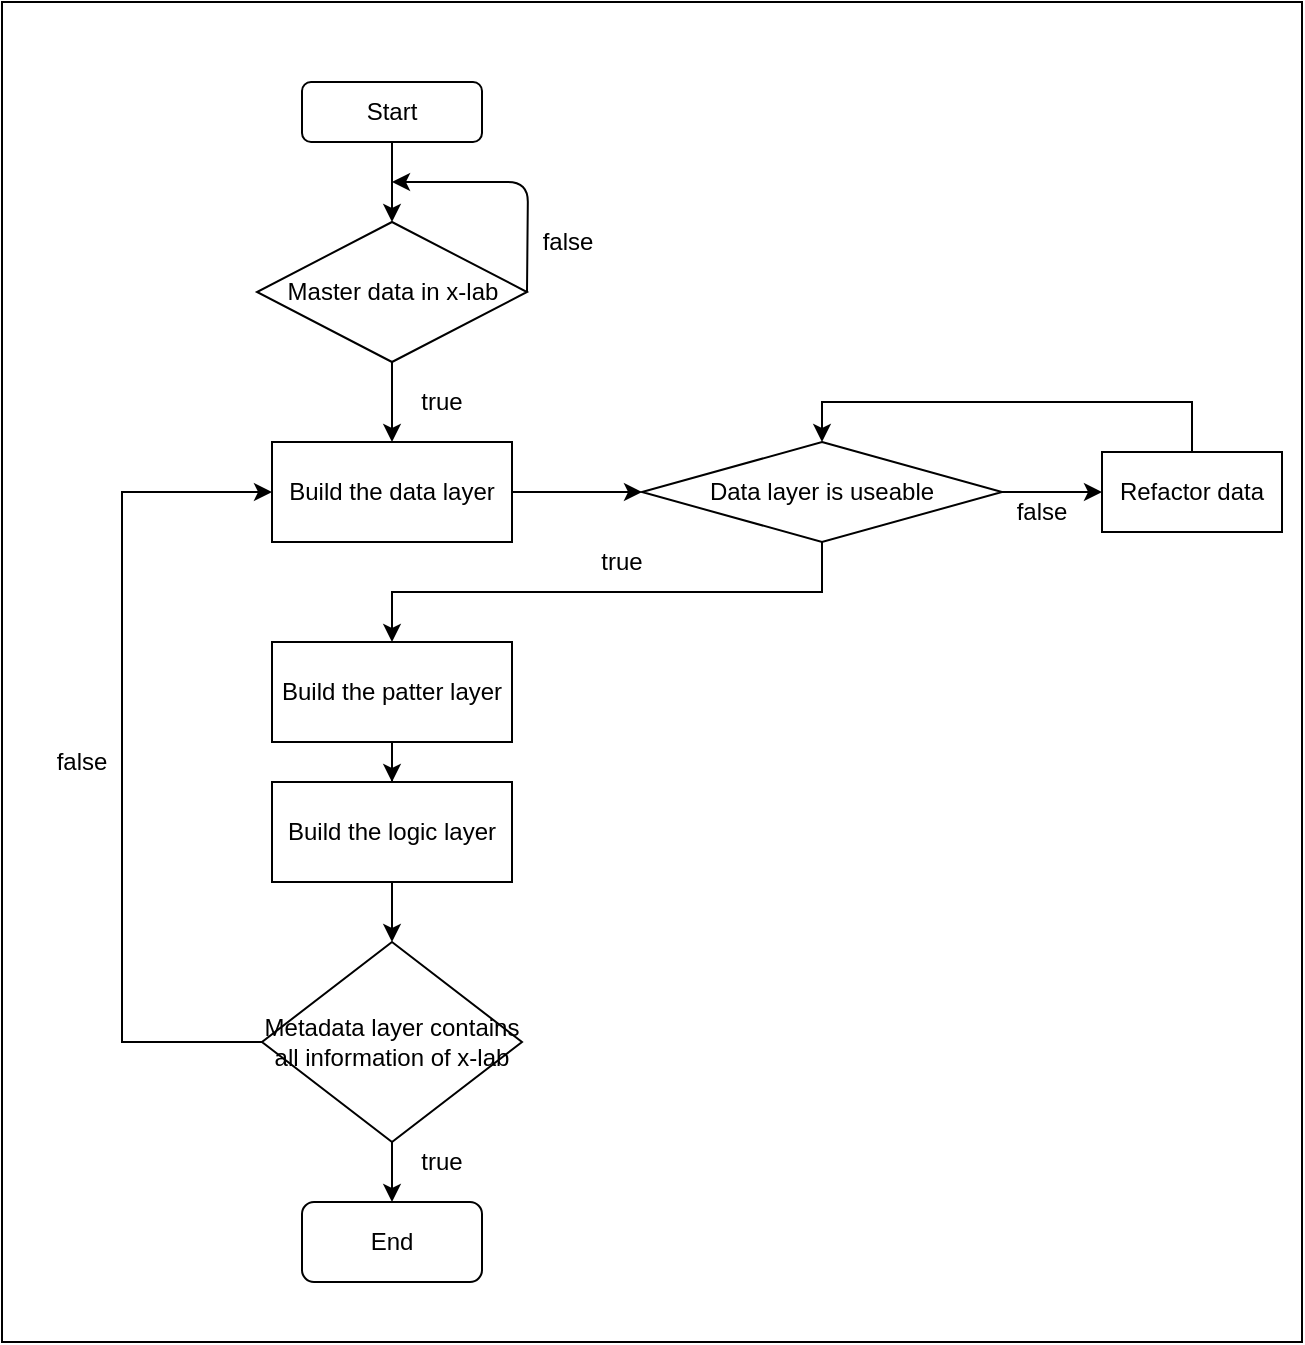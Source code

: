 <mxfile version="12.4.3" type="device" pages="1"><diagram id="-aFndbB2ZgGtZtCpxs-Q" name="Page-1"><mxGraphModel dx="784" dy="838" grid="1" gridSize="10" guides="1" tooltips="1" connect="1" arrows="1" fold="1" page="1" pageScale="1" pageWidth="827" pageHeight="1169" math="0" shadow="0"><root><mxCell id="0"/><mxCell id="1" parent="0"/><mxCell id="2oQAF7BX2BoJgIWre904-33" value="" style="rounded=0;whiteSpace=wrap;html=1;" vertex="1" parent="1"><mxGeometry x="120" y="80" width="650" height="670" as="geometry"/></mxCell><mxCell id="2oQAF7BX2BoJgIWre904-4" value="" style="edgeStyle=orthogonalEdgeStyle;rounded=0;orthogonalLoop=1;jettySize=auto;html=1;" edge="1" parent="1" source="2oQAF7BX2BoJgIWre904-1" target="2oQAF7BX2BoJgIWre904-3"><mxGeometry relative="1" as="geometry"/></mxCell><mxCell id="2oQAF7BX2BoJgIWre904-1" value="Start" style="rounded=1;whiteSpace=wrap;html=1;" vertex="1" parent="1"><mxGeometry x="270" y="120" width="90" height="30" as="geometry"/></mxCell><mxCell id="2oQAF7BX2BoJgIWre904-2" value="End" style="rounded=1;whiteSpace=wrap;html=1;" vertex="1" parent="1"><mxGeometry x="270" y="680" width="90" height="40" as="geometry"/></mxCell><mxCell id="2oQAF7BX2BoJgIWre904-13" value="" style="edgeStyle=orthogonalEdgeStyle;rounded=0;orthogonalLoop=1;jettySize=auto;html=1;" edge="1" parent="1" source="2oQAF7BX2BoJgIWre904-3" target="2oQAF7BX2BoJgIWre904-8"><mxGeometry relative="1" as="geometry"/></mxCell><mxCell id="2oQAF7BX2BoJgIWre904-3" value="Master data in x-lab" style="rhombus;whiteSpace=wrap;html=1;" vertex="1" parent="1"><mxGeometry x="247.5" y="190" width="135" height="70" as="geometry"/></mxCell><mxCell id="2oQAF7BX2BoJgIWre904-6" value="" style="endArrow=classic;html=1;exitX=1;exitY=0.5;exitDx=0;exitDy=0;" edge="1" parent="1" source="2oQAF7BX2BoJgIWre904-3"><mxGeometry width="50" height="50" relative="1" as="geometry"><mxPoint x="250" y="560" as="sourcePoint"/><mxPoint x="315" y="170" as="targetPoint"/><Array as="points"><mxPoint x="383" y="170"/></Array></mxGeometry></mxCell><mxCell id="2oQAF7BX2BoJgIWre904-7" value="false" style="text;html=1;strokeColor=none;fillColor=none;align=center;verticalAlign=middle;whiteSpace=wrap;rounded=0;" vertex="1" parent="1"><mxGeometry x="382.5" y="190" width="40" height="20" as="geometry"/></mxCell><mxCell id="2oQAF7BX2BoJgIWre904-15" value="" style="edgeStyle=orthogonalEdgeStyle;rounded=0;orthogonalLoop=1;jettySize=auto;html=1;" edge="1" parent="1" source="2oQAF7BX2BoJgIWre904-8" target="2oQAF7BX2BoJgIWre904-14"><mxGeometry relative="1" as="geometry"/></mxCell><mxCell id="2oQAF7BX2BoJgIWre904-8" value="Build the data layer" style="rounded=0;whiteSpace=wrap;html=1;" vertex="1" parent="1"><mxGeometry x="255" y="300" width="120" height="50" as="geometry"/></mxCell><mxCell id="2oQAF7BX2BoJgIWre904-25" style="edgeStyle=orthogonalEdgeStyle;rounded=0;orthogonalLoop=1;jettySize=auto;html=1;exitX=0.5;exitY=1;exitDx=0;exitDy=0;" edge="1" parent="1" source="2oQAF7BX2BoJgIWre904-9" target="2oQAF7BX2BoJgIWre904-10"><mxGeometry relative="1" as="geometry"/></mxCell><mxCell id="2oQAF7BX2BoJgIWre904-9" value="Build the patter layer" style="rounded=0;whiteSpace=wrap;html=1;" vertex="1" parent="1"><mxGeometry x="255" y="400" width="120" height="50" as="geometry"/></mxCell><mxCell id="2oQAF7BX2BoJgIWre904-28" style="edgeStyle=orthogonalEdgeStyle;rounded=0;orthogonalLoop=1;jettySize=auto;html=1;exitX=0.5;exitY=1;exitDx=0;exitDy=0;entryX=0.5;entryY=0;entryDx=0;entryDy=0;" edge="1" parent="1" source="2oQAF7BX2BoJgIWre904-10" target="2oQAF7BX2BoJgIWre904-27"><mxGeometry relative="1" as="geometry"/></mxCell><mxCell id="2oQAF7BX2BoJgIWre904-10" value="Build the logic layer" style="rounded=0;whiteSpace=wrap;html=1;" vertex="1" parent="1"><mxGeometry x="255" y="470" width="120" height="50" as="geometry"/></mxCell><mxCell id="2oQAF7BX2BoJgIWre904-18" value="" style="edgeStyle=orthogonalEdgeStyle;rounded=0;orthogonalLoop=1;jettySize=auto;html=1;" edge="1" parent="1" source="2oQAF7BX2BoJgIWre904-14" target="2oQAF7BX2BoJgIWre904-17"><mxGeometry relative="1" as="geometry"/></mxCell><mxCell id="2oQAF7BX2BoJgIWre904-21" style="edgeStyle=orthogonalEdgeStyle;rounded=0;orthogonalLoop=1;jettySize=auto;html=1;exitX=0.5;exitY=1;exitDx=0;exitDy=0;entryX=0.5;entryY=0;entryDx=0;entryDy=0;" edge="1" parent="1" source="2oQAF7BX2BoJgIWre904-14" target="2oQAF7BX2BoJgIWre904-9"><mxGeometry relative="1" as="geometry"/></mxCell><mxCell id="2oQAF7BX2BoJgIWre904-14" value="Data layer is useable" style="rhombus;whiteSpace=wrap;html=1;" vertex="1" parent="1"><mxGeometry x="440" y="300" width="180" height="50" as="geometry"/></mxCell><mxCell id="2oQAF7BX2BoJgIWre904-19" style="edgeStyle=orthogonalEdgeStyle;rounded=0;orthogonalLoop=1;jettySize=auto;html=1;entryX=0.5;entryY=0;entryDx=0;entryDy=0;" edge="1" parent="1" source="2oQAF7BX2BoJgIWre904-17" target="2oQAF7BX2BoJgIWre904-14"><mxGeometry relative="1" as="geometry"><Array as="points"><mxPoint x="715" y="280"/><mxPoint x="530" y="280"/></Array></mxGeometry></mxCell><mxCell id="2oQAF7BX2BoJgIWre904-17" value="Refactor data" style="rounded=0;whiteSpace=wrap;html=1;" vertex="1" parent="1"><mxGeometry x="670" y="305" width="90" height="40" as="geometry"/></mxCell><mxCell id="2oQAF7BX2BoJgIWre904-22" value="true" style="text;html=1;strokeColor=none;fillColor=none;align=center;verticalAlign=middle;whiteSpace=wrap;rounded=0;" vertex="1" parent="1"><mxGeometry x="320" y="270" width="40" height="20" as="geometry"/></mxCell><mxCell id="2oQAF7BX2BoJgIWre904-23" value="false" style="text;html=1;strokeColor=none;fillColor=none;align=center;verticalAlign=middle;whiteSpace=wrap;rounded=0;" vertex="1" parent="1"><mxGeometry x="620" y="325" width="40" height="20" as="geometry"/></mxCell><mxCell id="2oQAF7BX2BoJgIWre904-24" value="true" style="text;html=1;strokeColor=none;fillColor=none;align=center;verticalAlign=middle;whiteSpace=wrap;rounded=0;" vertex="1" parent="1"><mxGeometry x="410" y="350" width="40" height="20" as="geometry"/></mxCell><mxCell id="2oQAF7BX2BoJgIWre904-29" style="edgeStyle=orthogonalEdgeStyle;rounded=0;orthogonalLoop=1;jettySize=auto;html=1;exitX=0;exitY=0.5;exitDx=0;exitDy=0;entryX=0;entryY=0.5;entryDx=0;entryDy=0;" edge="1" parent="1" source="2oQAF7BX2BoJgIWre904-27" target="2oQAF7BX2BoJgIWre904-8"><mxGeometry relative="1" as="geometry"><Array as="points"><mxPoint x="180" y="600"/><mxPoint x="180" y="325"/></Array></mxGeometry></mxCell><mxCell id="2oQAF7BX2BoJgIWre904-30" style="edgeStyle=orthogonalEdgeStyle;rounded=0;orthogonalLoop=1;jettySize=auto;html=1;exitX=0.5;exitY=1;exitDx=0;exitDy=0;entryX=0.5;entryY=0;entryDx=0;entryDy=0;" edge="1" parent="1" source="2oQAF7BX2BoJgIWre904-27" target="2oQAF7BX2BoJgIWre904-2"><mxGeometry relative="1" as="geometry"/></mxCell><mxCell id="2oQAF7BX2BoJgIWre904-27" value="Metadata layer contains all information of x-lab" style="rhombus;whiteSpace=wrap;html=1;" vertex="1" parent="1"><mxGeometry x="250" y="550" width="130" height="100" as="geometry"/></mxCell><mxCell id="2oQAF7BX2BoJgIWre904-31" value="false" style="text;html=1;strokeColor=none;fillColor=none;align=center;verticalAlign=middle;whiteSpace=wrap;rounded=0;" vertex="1" parent="1"><mxGeometry x="140" y="450" width="40" height="20" as="geometry"/></mxCell><mxCell id="2oQAF7BX2BoJgIWre904-32" value="true" style="text;html=1;strokeColor=none;fillColor=none;align=center;verticalAlign=middle;whiteSpace=wrap;rounded=0;" vertex="1" parent="1"><mxGeometry x="320" y="650" width="40" height="20" as="geometry"/></mxCell></root></mxGraphModel></diagram></mxfile>